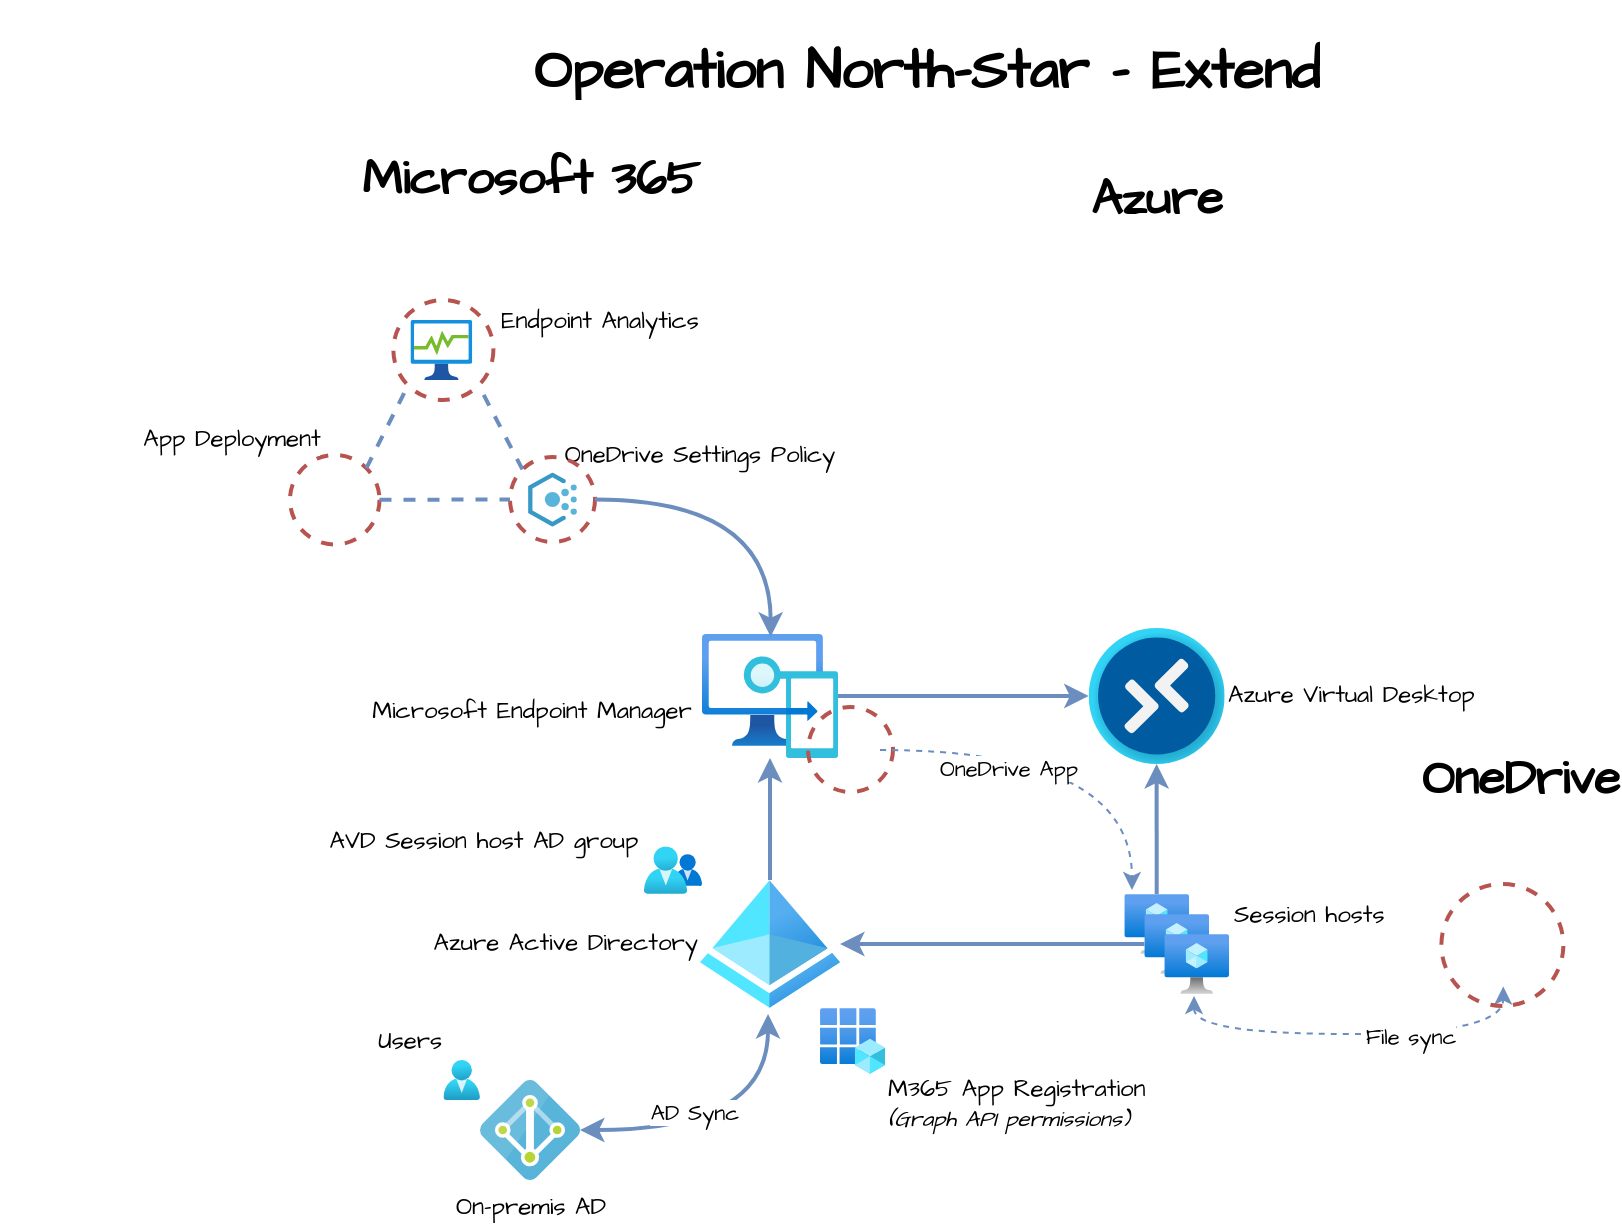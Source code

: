 <mxfile version="15.5.8" type="github">
  <diagram id="XPhHHCLm-9Wgk9YLsKPm" name="Page-1">
    <mxGraphModel dx="1638" dy="1542" grid="1" gridSize="10" guides="1" tooltips="1" connect="1" arrows="1" fold="1" page="1" pageScale="1" pageWidth="850" pageHeight="1100" math="0" shadow="0">
      <root>
        <mxCell id="0" />
        <mxCell id="1" parent="0" />
        <mxCell id="nBsCWUYdzX43SWLqqMjy-13" value="" style="aspect=fixed;html=1;points=[];align=right;image;fontSize=12;image=img/lib/azure2/intune/Intune.svg;labelPosition=left;verticalLabelPosition=bottom;verticalAlign=top;fontFamily=Architects Daughter;fontSource=https%3A%2F%2Ffonts.googleapis.com%2Fcss%3Ffamily%3DArchitects%2BDaughter;" parent="1" vertex="1">
          <mxGeometry x="241" y="177" width="68" height="62" as="geometry" />
        </mxCell>
        <mxCell id="u2XOnkemIpBmOMehbfDS-7" value="" style="ellipse;whiteSpace=wrap;html=1;aspect=fixed;dashed=1;strokeWidth=2;strokeColor=#b85450;fillColor=none;" vertex="1" parent="1">
          <mxGeometry x="294" y="213.5" width="42.5" height="42.5" as="geometry" />
        </mxCell>
        <mxCell id="nBsCWUYdzX43SWLqqMjy-1" value="Azure Virtual Desktop" style="aspect=fixed;html=1;points=[];align=left;image;fontSize=12;image=img/lib/azure2/other/Windows_Virtual_Desktop.svg;labelPosition=right;verticalLabelPosition=middle;verticalAlign=middle;fontFamily=Architects Daughter;fontSource=https%3A%2F%2Ffonts.googleapis.com%2Fcss%3Ffamily%3DArchitects%2BDaughter;" parent="1" vertex="1">
          <mxGeometry x="434.34" y="174" width="68" height="68" as="geometry" />
        </mxCell>
        <mxCell id="nBsCWUYdzX43SWLqqMjy-2" value="" style="aspect=fixed;html=1;points=[];align=left;image;fontSize=12;image=img/lib/azure2/identity/App_Registrations.svg;labelPosition=right;verticalLabelPosition=middle;verticalAlign=middle;fontFamily=Architects Daughter;fontSource=https%3A%2F%2Ffonts.googleapis.com%2Fcss%3Ffamily%3DArchitects%2BDaughter;" parent="1" vertex="1">
          <mxGeometry x="300" y="364" width="32.49" height="33" as="geometry" />
        </mxCell>
        <mxCell id="nBsCWUYdzX43SWLqqMjy-15" style="edgeStyle=orthogonalEdgeStyle;curved=1;orthogonalLoop=1;jettySize=auto;html=1;strokeWidth=2;fillColor=#dae8fc;strokeColor=#6c8ebf;" parent="1" source="nBsCWUYdzX43SWLqqMjy-3" target="nBsCWUYdzX43SWLqqMjy-13" edge="1">
          <mxGeometry relative="1" as="geometry" />
        </mxCell>
        <mxCell id="nBsCWUYdzX43SWLqqMjy-3" value="Azure Active Directory" style="aspect=fixed;html=1;points=[];align=right;image;fontSize=12;image=img/lib/azure2/identity/Azure_Active_Directory.svg;labelPosition=left;verticalLabelPosition=middle;verticalAlign=middle;fontFamily=Architects Daughter;fontSource=https%3A%2F%2Ffonts.googleapis.com%2Fcss%3Ffamily%3DArchitects%2BDaughter;" parent="1" vertex="1">
          <mxGeometry x="240" y="300" width="70" height="64" as="geometry" />
        </mxCell>
        <mxCell id="nBsCWUYdzX43SWLqqMjy-8" style="edgeStyle=orthogonalEdgeStyle;orthogonalLoop=1;jettySize=auto;html=1;fillColor=#dae8fc;strokeColor=#6c8ebf;curved=1;strokeWidth=2;" parent="1" source="nBsCWUYdzX43SWLqqMjy-4" target="nBsCWUYdzX43SWLqqMjy-1" edge="1">
          <mxGeometry relative="1" as="geometry" />
        </mxCell>
        <mxCell id="nBsCWUYdzX43SWLqqMjy-4" value="" style="aspect=fixed;html=1;points=[];align=center;image;fontSize=12;image=img/lib/azure2/compute/Virtual_Machine.svg;" parent="1" vertex="1">
          <mxGeometry x="452.17" y="307" width="32.34" height="30" as="geometry" />
        </mxCell>
        <mxCell id="nBsCWUYdzX43SWLqqMjy-11" style="edgeStyle=orthogonalEdgeStyle;curved=1;orthogonalLoop=1;jettySize=auto;html=1;strokeWidth=2;fillColor=#dae8fc;strokeColor=#6c8ebf;" parent="1" source="nBsCWUYdzX43SWLqqMjy-5" target="nBsCWUYdzX43SWLqqMjy-3" edge="1">
          <mxGeometry relative="1" as="geometry" />
        </mxCell>
        <mxCell id="nBsCWUYdzX43SWLqqMjy-5" value="" style="aspect=fixed;html=1;points=[];align=left;image;fontSize=12;image=img/lib/azure2/compute/Virtual_Machine.svg;labelPosition=right;verticalLabelPosition=middle;verticalAlign=middle;" parent="1" vertex="1">
          <mxGeometry x="462.17" y="317" width="32.34" height="30" as="geometry" />
        </mxCell>
        <mxCell id="u2XOnkemIpBmOMehbfDS-12" style="edgeStyle=orthogonalEdgeStyle;curved=1;orthogonalLoop=1;jettySize=auto;html=1;entryX=0.5;entryY=1;entryDx=0;entryDy=0;dashed=1;fontFamily=Architects Daughter;fontSource=https%3A%2F%2Ffonts.googleapis.com%2Fcss%3Ffamily%3DArchitects%2BDaughter;exitX=0.459;exitY=1.033;exitDx=0;exitDy=0;exitPerimeter=0;startArrow=classic;startFill=1;fillColor=#dae8fc;strokeColor=#6c8ebf;" edge="1" parent="1" source="nBsCWUYdzX43SWLqqMjy-6" target="u2XOnkemIpBmOMehbfDS-10">
          <mxGeometry relative="1" as="geometry" />
        </mxCell>
        <mxCell id="u2XOnkemIpBmOMehbfDS-13" value="File sync" style="edgeLabel;html=1;align=center;verticalAlign=middle;resizable=0;points=[];fontFamily=Architects Daughter;" vertex="1" connectable="0" parent="u2XOnkemIpBmOMehbfDS-12">
          <mxGeometry x="0.285" y="-1" relative="1" as="geometry">
            <mxPoint as="offset" />
          </mxGeometry>
        </mxCell>
        <mxCell id="nBsCWUYdzX43SWLqqMjy-6" value="Session hosts" style="aspect=fixed;html=1;points=[];align=left;image;fontSize=12;image=img/lib/azure2/compute/Virtual_Machine.svg;labelPosition=right;verticalLabelPosition=top;verticalAlign=bottom;fontFamily=Architects Daughter;fontSource=https%3A%2F%2Ffonts.googleapis.com%2Fcss%3Ffamily%3DArchitects%2BDaughter;" parent="1" vertex="1">
          <mxGeometry x="472.17" y="327" width="32.34" height="30" as="geometry" />
        </mxCell>
        <mxCell id="nBsCWUYdzX43SWLqqMjy-14" style="edgeStyle=orthogonalEdgeStyle;curved=1;orthogonalLoop=1;jettySize=auto;html=1;strokeWidth=2;fillColor=#dae8fc;strokeColor=#6c8ebf;" parent="1" source="nBsCWUYdzX43SWLqqMjy-13" target="nBsCWUYdzX43SWLqqMjy-1" edge="1">
          <mxGeometry relative="1" as="geometry" />
        </mxCell>
        <mxCell id="nBsCWUYdzX43SWLqqMjy-19" style="edgeStyle=orthogonalEdgeStyle;curved=1;orthogonalLoop=1;jettySize=auto;html=1;entryX=0.486;entryY=1.047;entryDx=0;entryDy=0;entryPerimeter=0;strokeWidth=2;fillColor=#dae8fc;strokeColor=#6c8ebf;startArrow=classic;startFill=1;" parent="1" source="nBsCWUYdzX43SWLqqMjy-18" target="nBsCWUYdzX43SWLqqMjy-3" edge="1">
          <mxGeometry relative="1" as="geometry" />
        </mxCell>
        <mxCell id="nBsCWUYdzX43SWLqqMjy-20" value="AD Sync" style="edgeLabel;html=1;align=center;verticalAlign=middle;resizable=0;points=[];fontFamily=Architects Daughter;fontSource=https%3A%2F%2Ffonts.googleapis.com%2Fcss%3Ffamily%3DArchitects%2BDaughter;" parent="nBsCWUYdzX43SWLqqMjy-19" vertex="1" connectable="0">
          <mxGeometry x="-0.25" y="9" relative="1" as="geometry">
            <mxPoint as="offset" />
          </mxGeometry>
        </mxCell>
        <mxCell id="nBsCWUYdzX43SWLqqMjy-18" value="On-premis AD" style="sketch=0;aspect=fixed;html=1;points=[];align=center;image;fontSize=12;image=img/lib/mscae/Active_Directory.svg;fontFamily=Architects Daughter;fontSource=https%3A%2F%2Ffonts.googleapis.com%2Fcss%3Ffamily%3DArchitects%2BDaughter;" parent="1" vertex="1">
          <mxGeometry x="130" y="400" width="50" height="50" as="geometry" />
        </mxCell>
        <mxCell id="nBsCWUYdzX43SWLqqMjy-27" value="&lt;h1 style=&quot;font-size: 28px&quot;&gt;&lt;font style=&quot;font-size: 28px&quot;&gt;Operation North-Star - Extend&lt;/font&gt;&lt;/h1&gt;" style="text;html=1;strokeColor=none;fillColor=none;spacing=5;spacingTop=-20;whiteSpace=wrap;overflow=hidden;rounded=0;fontFamily=Architects Daughter;fontSource=https%3A%2F%2Ffonts.googleapis.com%2Fcss%3Ffamily%3DArchitects%2BDaughter;fontSize=28;" parent="1" vertex="1">
          <mxGeometry x="152.49" y="-130" width="510" height="40" as="geometry" />
        </mxCell>
        <mxCell id="nBsCWUYdzX43SWLqqMjy-40" value="Azure" style="text;strokeColor=none;fillColor=none;html=1;fontSize=24;fontStyle=1;verticalAlign=middle;align=center;fontFamily=Architects Daughter;fontSource=https%3A%2F%2Ffonts.googleapis.com%2Fcss%3Ffamily%3DArchitects%2BDaughter;" parent="1" vertex="1">
          <mxGeometry x="418.34" y="-60" width="100" height="40" as="geometry" />
        </mxCell>
        <mxCell id="nBsCWUYdzX43SWLqqMjy-55" value="Microsoft 365" style="text;strokeColor=none;fillColor=none;html=1;fontSize=24;fontStyle=1;verticalAlign=middle;align=center;fontFamily=Architects Daughter;fontSource=https%3A%2F%2Ffonts.googleapis.com%2Fcss%3Ffamily%3DArchitects%2BDaughter;" parent="1" vertex="1">
          <mxGeometry x="105" y="-70" width="100" height="40" as="geometry" />
        </mxCell>
        <mxCell id="nBsCWUYdzX43SWLqqMjy-62" value="" style="aspect=fixed;html=1;points=[];align=right;image;fontSize=12;image=img/lib/azure2/identity/Groups.svg;dashed=1;fontFamily=Architects Daughter;fontSource=https%3A%2F%2Ffonts.googleapis.com%2Fcss%3Ffamily%3DArchitects%2BDaughter;fontColor=#000000;strokeWidth=3;fillColor=none;labelPosition=left;verticalLabelPosition=top;verticalAlign=bottom;" parent="1" vertex="1">
          <mxGeometry x="212" y="283.12" width="29" height="23.88" as="geometry" />
        </mxCell>
        <mxCell id="nBsCWUYdzX43SWLqqMjy-63" value="Users" style="aspect=fixed;html=1;points=[];align=right;image;fontSize=12;image=img/lib/azure2/identity/Users.svg;dashed=1;fontFamily=Architects Daughter;fontSource=https%3A%2F%2Ffonts.googleapis.com%2Fcss%3Ffamily%3DArchitects%2BDaughter;fontColor=#000000;strokeWidth=3;fillColor=none;labelPosition=left;verticalLabelPosition=top;verticalAlign=bottom;" parent="1" vertex="1">
          <mxGeometry x="111.71" y="390" width="18.29" height="20" as="geometry" />
        </mxCell>
        <mxCell id="A9tMjpqkmuNuvl3mLpHb-4" value="&lt;span style=&quot;font-family: &amp;#34;architects daughter&amp;#34; ; text-align: right ; background-color: rgb(255 , 255 , 255)&quot;&gt;AVD Session host AD group&lt;/span&gt;" style="text;html=1;strokeColor=none;fillColor=none;align=center;verticalAlign=middle;whiteSpace=wrap;rounded=0;dashed=1;" parent="1" vertex="1">
          <mxGeometry x="52.0" y="270" width="160" height="20" as="geometry" />
        </mxCell>
        <mxCell id="A9tMjpqkmuNuvl3mLpHb-6" value="&lt;span style=&quot;color: rgb(0 , 0 , 0) ; font-family: &amp;#34;architects daughter&amp;#34; ; font-size: 12px ; font-style: normal ; font-weight: 400 ; letter-spacing: normal ; text-align: left ; text-indent: 0px ; text-transform: none ; word-spacing: 0px ; background-color: rgb(255 , 255 , 255) ; display: inline ; float: none&quot;&gt;M365 App Registration&lt;/span&gt;&lt;br style=&quot;color: rgb(0 , 0 , 0) ; font-family: &amp;#34;architects daughter&amp;#34; ; font-size: 12px ; font-style: normal ; font-weight: 400 ; letter-spacing: normal ; text-align: left ; text-indent: 0px ; text-transform: none ; word-spacing: 0px&quot;&gt;&lt;font style=&quot;color: rgb(0 , 0 , 0) ; font-family: &amp;#34;architects daughter&amp;#34; ; font-style: normal ; font-weight: 400 ; letter-spacing: normal ; text-align: left ; text-indent: 0px ; text-transform: none ; word-spacing: 0px&quot; size=&quot;1&quot;&gt;&lt;i style=&quot;font-size: 11px&quot;&gt;(Graph API permissions)&lt;/i&gt;&lt;/font&gt;" style="text;whiteSpace=wrap;html=1;" parent="1" vertex="1">
          <mxGeometry x="332.49" y="390" width="150" height="50" as="geometry" />
        </mxCell>
        <mxCell id="JnPFrYWUim7QjzS_rn2U-6" value="" style="group" parent="1" vertex="1" connectable="0">
          <mxGeometry x="-110" y="-10" width="430" height="142.25" as="geometry" />
        </mxCell>
        <mxCell id="d7Z2iAcqk1f-dhNnv_J7-3" value="" style="ellipse;whiteSpace=wrap;html=1;aspect=fixed;dashed=1;strokeWidth=2;strokeColor=#b85450;fillColor=none;" parent="JnPFrYWUim7QjzS_rn2U-6" vertex="1">
          <mxGeometry x="145" y="97.5" width="44.75" height="44.75" as="geometry" />
        </mxCell>
        <mxCell id="JnPFrYWUim7QjzS_rn2U-5" value="" style="group" parent="JnPFrYWUim7QjzS_rn2U-6" vertex="1" connectable="0">
          <mxGeometry width="430" height="141" as="geometry" />
        </mxCell>
        <mxCell id="_bpsfl8kZRqbAkMUSs4C-2" value="&lt;span style=&quot;font-family: &amp;#34;architects daughter&amp;#34; ; text-align: right ; background-color: rgb(255 , 255 , 255)&quot;&gt;OneDrive Settings Policy&lt;br&gt;&lt;/span&gt;" style="text;html=1;strokeColor=none;fillColor=none;align=center;verticalAlign=middle;whiteSpace=wrap;rounded=0;dashed=1;" parent="JnPFrYWUim7QjzS_rn2U-5" vertex="1">
          <mxGeometry x="270" y="87.31" width="160" height="20" as="geometry" />
        </mxCell>
        <mxCell id="SXY2PGrCGi5gm-ooBNrk-3" value="&lt;span style=&quot;font-family: &amp;#34;architects daughter&amp;#34; ; text-align: right ; background-color: rgb(255 , 255 , 255)&quot;&gt;Endpoint Analytics&lt;br&gt;&lt;/span&gt;" style="text;html=1;strokeColor=none;fillColor=none;align=center;verticalAlign=middle;whiteSpace=wrap;rounded=0;dashed=1;" parent="JnPFrYWUim7QjzS_rn2U-5" vertex="1">
          <mxGeometry x="220" y="20" width="160" height="20" as="geometry" />
        </mxCell>
        <mxCell id="JnPFrYWUim7QjzS_rn2U-1" value="" style="group" parent="JnPFrYWUim7QjzS_rn2U-5" vertex="1" connectable="0">
          <mxGeometry x="195.69" y="20" width="50" height="50" as="geometry" />
        </mxCell>
        <mxCell id="SXY2PGrCGi5gm-ooBNrk-2" value="" style="ellipse;whiteSpace=wrap;html=1;aspect=fixed;dashed=1;strokeWidth=2;strokeColor=#b85450;fillColor=none;" parent="JnPFrYWUim7QjzS_rn2U-1" vertex="1">
          <mxGeometry x="1" width="50" height="50" as="geometry" />
        </mxCell>
        <mxCell id="SXY2PGrCGi5gm-ooBNrk-1" value="" style="aspect=fixed;html=1;points=[];align=center;image;fontSize=12;image=img/lib/azure2/general/Process_Explorer.svg;hachureGap=4;pointerEvents=0;fontFamily=Indie Flower;fontSource=https%3A%2F%2Ffonts.googleapis.com%2Fcss%3Ffamily%3DIndie%2BFlower;" parent="JnPFrYWUim7QjzS_rn2U-1" vertex="1">
          <mxGeometry x="9.55" y="10" width="30.89" height="30" as="geometry" />
        </mxCell>
        <mxCell id="JnPFrYWUim7QjzS_rn2U-2" value="" style="group" parent="JnPFrYWUim7QjzS_rn2U-5" vertex="1" connectable="0">
          <mxGeometry x="255" y="98.5" width="42.5" height="42.5" as="geometry" />
        </mxCell>
        <mxCell id="A9tMjpqkmuNuvl3mLpHb-5" value="" style="ellipse;whiteSpace=wrap;html=1;aspect=fixed;dashed=1;strokeWidth=2;strokeColor=#b85450;fillColor=none;" parent="JnPFrYWUim7QjzS_rn2U-2" vertex="1">
          <mxGeometry width="42.5" height="42.5" as="geometry" />
        </mxCell>
        <mxCell id="_bpsfl8kZRqbAkMUSs4C-1" value="" style="sketch=0;aspect=fixed;html=1;points=[];align=center;image;fontSize=12;image=img/lib/mscae/Policy.svg;" parent="JnPFrYWUim7QjzS_rn2U-2" vertex="1">
          <mxGeometry x="9.04" y="7.69" width="24.42" height="27.13" as="geometry" />
        </mxCell>
        <mxCell id="SXY2PGrCGi5gm-ooBNrk-9" value="" style="endArrow=none;dashed=1;html=1;fontFamily=Indie Flower;fontSource=https%3A%2F%2Ffonts.googleapis.com%2Fcss%3Ffamily%3DIndie%2BFlower;fontSize=12;sourcePerimeterSpacing=8;targetPerimeterSpacing=8;strokeWidth=2;fillColor=#dae8fc;strokeColor=#6c8ebf;entryX=1;entryY=1;entryDx=0;entryDy=0;exitX=0;exitY=0;exitDx=0;exitDy=0;" parent="JnPFrYWUim7QjzS_rn2U-5" source="A9tMjpqkmuNuvl3mLpHb-5" target="SXY2PGrCGi5gm-ooBNrk-2" edge="1">
          <mxGeometry width="50" height="50" relative="1" as="geometry">
            <mxPoint x="191.036" y="116.214" as="sourcePoint" />
            <mxPoint x="215.994" y="86.178" as="targetPoint" />
          </mxGeometry>
        </mxCell>
        <mxCell id="d7Z2iAcqk1f-dhNnv_J7-2" value="&lt;span style=&quot;font-family: &amp;#34;architects daughter&amp;#34; ; text-align: right ; background-color: rgb(255 , 255 , 255)&quot;&gt;App Deployment&lt;br&gt;&lt;/span&gt;" style="text;html=1;strokeColor=none;fillColor=none;align=center;verticalAlign=middle;whiteSpace=wrap;rounded=0;dashed=1;" parent="JnPFrYWUim7QjzS_rn2U-5" vertex="1">
          <mxGeometry x="35.69" y="78.5" width="160" height="20" as="geometry" />
        </mxCell>
        <mxCell id="SXY2PGrCGi5gm-ooBNrk-8" value="" style="endArrow=none;dashed=1;html=1;fontFamily=Indie Flower;fontSource=https%3A%2F%2Ffonts.googleapis.com%2Fcss%3Ffamily%3DIndie%2BFlower;fontSize=12;sourcePerimeterSpacing=8;targetPerimeterSpacing=8;strokeWidth=2;fillColor=#dae8fc;strokeColor=#6c8ebf;entryX=0;entryY=1;entryDx=0;entryDy=0;exitX=1;exitY=0;exitDx=0;exitDy=0;" parent="JnPFrYWUim7QjzS_rn2U-6" source="d7Z2iAcqk1f-dhNnv_J7-3" target="SXY2PGrCGi5gm-ooBNrk-2" edge="1">
          <mxGeometry width="50" height="50" relative="1" as="geometry">
            <mxPoint x="175" y="108.25" as="sourcePoint" />
            <mxPoint x="225" y="58.25" as="targetPoint" />
          </mxGeometry>
        </mxCell>
        <mxCell id="SXY2PGrCGi5gm-ooBNrk-10" value="" style="endArrow=none;dashed=1;html=1;fontFamily=Indie Flower;fontSource=https%3A%2F%2Ffonts.googleapis.com%2Fcss%3Ffamily%3DIndie%2BFlower;fontSize=12;sourcePerimeterSpacing=8;targetPerimeterSpacing=8;strokeWidth=2;fillColor=#dae8fc;strokeColor=#6c8ebf;entryX=0;entryY=0.5;entryDx=0;entryDy=0;exitX=1;exitY=0.5;exitDx=0;exitDy=0;" parent="JnPFrYWUim7QjzS_rn2U-6" source="d7Z2iAcqk1f-dhNnv_J7-3" target="A9tMjpqkmuNuvl3mLpHb-5" edge="1">
          <mxGeometry width="50" height="50" relative="1" as="geometry">
            <mxPoint x="201.036" y="126.214" as="sourcePoint" />
            <mxPoint x="225.994" y="96.178" as="targetPoint" />
          </mxGeometry>
        </mxCell>
        <mxCell id="Vu-hyjjE2dV2V6E6BwuZ-2" value="&lt;span style=&quot;font-family: &amp;#34;architects daughter&amp;#34; ; text-align: right ; background-color: rgb(255 , 255 , 255)&quot;&gt;Microsoft Endpoint Manager&lt;/span&gt;" style="text;html=1;strokeColor=none;fillColor=none;align=center;verticalAlign=middle;whiteSpace=wrap;rounded=0;" parent="1" vertex="1">
          <mxGeometry x="65.67" y="200" width="180" height="30" as="geometry" />
        </mxCell>
        <mxCell id="Vu-hyjjE2dV2V6E6BwuZ-5" style="edgeStyle=orthogonalEdgeStyle;curved=1;orthogonalLoop=1;jettySize=auto;html=1;entryX=0.505;entryY=0.022;entryDx=0;entryDy=0;entryPerimeter=0;startArrow=none;startFill=0;endArrow=classic;endFill=1;strokeWidth=2;fillColor=#dae8fc;strokeColor=#6c8ebf;" parent="1" source="A9tMjpqkmuNuvl3mLpHb-5" target="nBsCWUYdzX43SWLqqMjy-13" edge="1">
          <mxGeometry relative="1" as="geometry" />
        </mxCell>
        <mxCell id="u2XOnkemIpBmOMehbfDS-2" value="" style="shape=image;html=1;verticalAlign=top;verticalLabelPosition=bottom;labelBackgroundColor=#ffffff;imageAspect=0;aspect=fixed;image=https://cdn2.iconfinder.com/data/icons/social-media-square-flat/1024/flat-128.png" vertex="1" parent="1">
          <mxGeometry x="43" y="96" width="30" height="30" as="geometry" />
        </mxCell>
        <mxCell id="u2XOnkemIpBmOMehbfDS-4" style="edgeStyle=orthogonalEdgeStyle;orthogonalLoop=1;jettySize=auto;html=1;curved=1;fillColor=#dae8fc;strokeColor=#6c8ebf;dashed=1;entryX=0.118;entryY=-0.067;entryDx=0;entryDy=0;entryPerimeter=0;" edge="1" parent="1" source="u2XOnkemIpBmOMehbfDS-3" target="nBsCWUYdzX43SWLqqMjy-4">
          <mxGeometry relative="1" as="geometry">
            <mxPoint x="450" y="310" as="targetPoint" />
          </mxGeometry>
        </mxCell>
        <mxCell id="u2XOnkemIpBmOMehbfDS-6" value="OneDrive App" style="edgeLabel;html=1;align=center;verticalAlign=middle;resizable=0;points=[];fontFamily=Architects Daughter;fontSource=https%3A%2F%2Ffonts.googleapis.com%2Fcss%3Ffamily%3DArchitects%2BDaughter;" vertex="1" connectable="0" parent="u2XOnkemIpBmOMehbfDS-4">
          <mxGeometry x="-0.354" y="-9" relative="1" as="geometry">
            <mxPoint as="offset" />
          </mxGeometry>
        </mxCell>
        <mxCell id="u2XOnkemIpBmOMehbfDS-3" value="" style="shape=image;html=1;verticalAlign=top;verticalLabelPosition=bottom;labelBackgroundColor=#ffffff;imageAspect=0;aspect=fixed;image=https://cdn2.iconfinder.com/data/icons/social-media-square-flat/1024/flat-128.png" vertex="1" parent="1">
          <mxGeometry x="300" y="220" width="30" height="30" as="geometry" />
        </mxCell>
        <mxCell id="u2XOnkemIpBmOMehbfDS-10" value="" style="shape=image;html=1;verticalAlign=top;verticalLabelPosition=bottom;labelBackgroundColor=#ffffff;imageAspect=0;aspect=fixed;image=https://cdn2.iconfinder.com/data/icons/social-media-square-flat/1024/flat-128.png" vertex="1" parent="1">
          <mxGeometry x="620" y="310" width="43.25" height="43.25" as="geometry" />
        </mxCell>
        <mxCell id="u2XOnkemIpBmOMehbfDS-29" value="" style="ellipse;whiteSpace=wrap;html=1;aspect=fixed;dashed=1;strokeWidth=2;strokeColor=#b85450;fillColor=none;direction=south;" vertex="1" parent="1">
          <mxGeometry x="610.69" y="302" width="61" height="61" as="geometry" />
        </mxCell>
        <mxCell id="u2XOnkemIpBmOMehbfDS-30" value="OneDrive" style="text;strokeColor=none;fillColor=none;html=1;fontSize=24;fontStyle=1;verticalAlign=middle;align=center;fontFamily=Architects Daughter;fontSource=https%3A%2F%2Ffonts.googleapis.com%2Fcss%3Ffamily%3DArchitects%2BDaughter;" vertex="1" parent="1">
          <mxGeometry x="600" y="230" width="100" height="40" as="geometry" />
        </mxCell>
      </root>
    </mxGraphModel>
  </diagram>
</mxfile>
